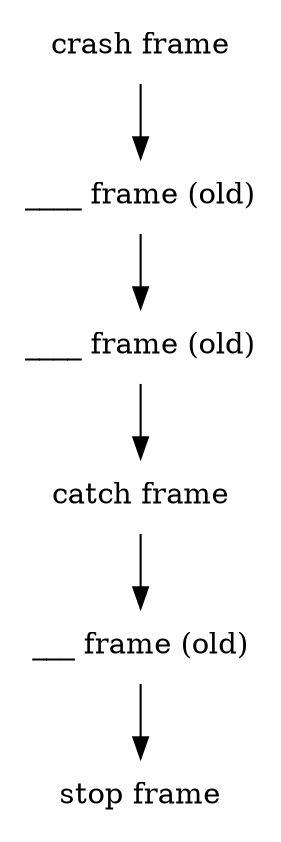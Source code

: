 digraph G {
  node  [ shape=plaintext ]
  f [ label="stop frame"]
  e [ label="___ frame (old)"]
  d [ label="catch frame"]
  a1 [ label="crash frame"]
  b1 [ label="____ frame (old)"]
  c1 [ label="____ frame (old)"]
  a1->b1
  b1->c1
  c1->d
  d->e
  e->f

  /* a2->b2 */
  /* b2->c2 */
  /* c2->e */
  /* a2 [ label="____ frame (new)"] */
  /* b2 [ label="____ frame (new)"] */
  /* c2 [ label="____ frame (new)"] */
  
  rankdir="TD"
}

